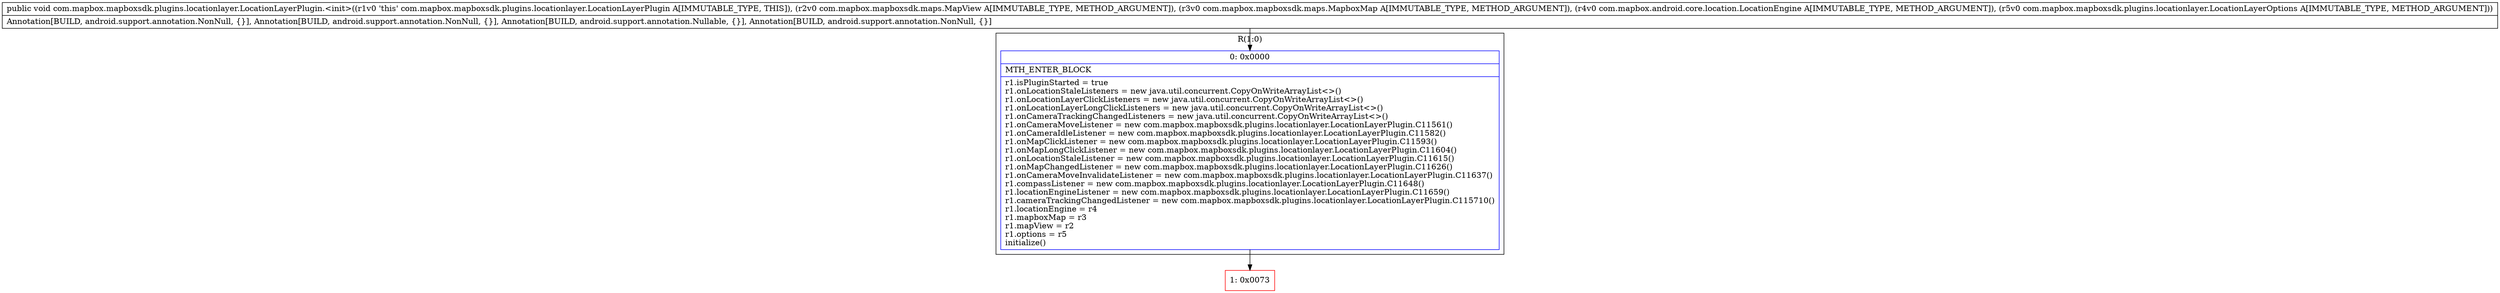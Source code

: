 digraph "CFG forcom.mapbox.mapboxsdk.plugins.locationlayer.LocationLayerPlugin.\<init\>(Lcom\/mapbox\/mapboxsdk\/maps\/MapView;Lcom\/mapbox\/mapboxsdk\/maps\/MapboxMap;Lcom\/mapbox\/android\/core\/location\/LocationEngine;Lcom\/mapbox\/mapboxsdk\/plugins\/locationlayer\/LocationLayerOptions;)V" {
subgraph cluster_Region_306248582 {
label = "R(1:0)";
node [shape=record,color=blue];
Node_0 [shape=record,label="{0\:\ 0x0000|MTH_ENTER_BLOCK\l|r1.isPluginStarted = true\lr1.onLocationStaleListeners = new java.util.concurrent.CopyOnWriteArrayList\<\>()\lr1.onLocationLayerClickListeners = new java.util.concurrent.CopyOnWriteArrayList\<\>()\lr1.onLocationLayerLongClickListeners = new java.util.concurrent.CopyOnWriteArrayList\<\>()\lr1.onCameraTrackingChangedListeners = new java.util.concurrent.CopyOnWriteArrayList\<\>()\lr1.onCameraMoveListener = new com.mapbox.mapboxsdk.plugins.locationlayer.LocationLayerPlugin.C11561()\lr1.onCameraIdleListener = new com.mapbox.mapboxsdk.plugins.locationlayer.LocationLayerPlugin.C11582()\lr1.onMapClickListener = new com.mapbox.mapboxsdk.plugins.locationlayer.LocationLayerPlugin.C11593()\lr1.onMapLongClickListener = new com.mapbox.mapboxsdk.plugins.locationlayer.LocationLayerPlugin.C11604()\lr1.onLocationStaleListener = new com.mapbox.mapboxsdk.plugins.locationlayer.LocationLayerPlugin.C11615()\lr1.onMapChangedListener = new com.mapbox.mapboxsdk.plugins.locationlayer.LocationLayerPlugin.C11626()\lr1.onCameraMoveInvalidateListener = new com.mapbox.mapboxsdk.plugins.locationlayer.LocationLayerPlugin.C11637()\lr1.compassListener = new com.mapbox.mapboxsdk.plugins.locationlayer.LocationLayerPlugin.C11648()\lr1.locationEngineListener = new com.mapbox.mapboxsdk.plugins.locationlayer.LocationLayerPlugin.C11659()\lr1.cameraTrackingChangedListener = new com.mapbox.mapboxsdk.plugins.locationlayer.LocationLayerPlugin.C115710()\lr1.locationEngine = r4\lr1.mapboxMap = r3\lr1.mapView = r2\lr1.options = r5\linitialize()\l}"];
}
Node_1 [shape=record,color=red,label="{1\:\ 0x0073}"];
MethodNode[shape=record,label="{public void com.mapbox.mapboxsdk.plugins.locationlayer.LocationLayerPlugin.\<init\>((r1v0 'this' com.mapbox.mapboxsdk.plugins.locationlayer.LocationLayerPlugin A[IMMUTABLE_TYPE, THIS]), (r2v0 com.mapbox.mapboxsdk.maps.MapView A[IMMUTABLE_TYPE, METHOD_ARGUMENT]), (r3v0 com.mapbox.mapboxsdk.maps.MapboxMap A[IMMUTABLE_TYPE, METHOD_ARGUMENT]), (r4v0 com.mapbox.android.core.location.LocationEngine A[IMMUTABLE_TYPE, METHOD_ARGUMENT]), (r5v0 com.mapbox.mapboxsdk.plugins.locationlayer.LocationLayerOptions A[IMMUTABLE_TYPE, METHOD_ARGUMENT]))  | Annotation[BUILD, android.support.annotation.NonNull, \{\}], Annotation[BUILD, android.support.annotation.NonNull, \{\}], Annotation[BUILD, android.support.annotation.Nullable, \{\}], Annotation[BUILD, android.support.annotation.NonNull, \{\}]\l}"];
MethodNode -> Node_0;
Node_0 -> Node_1;
}

